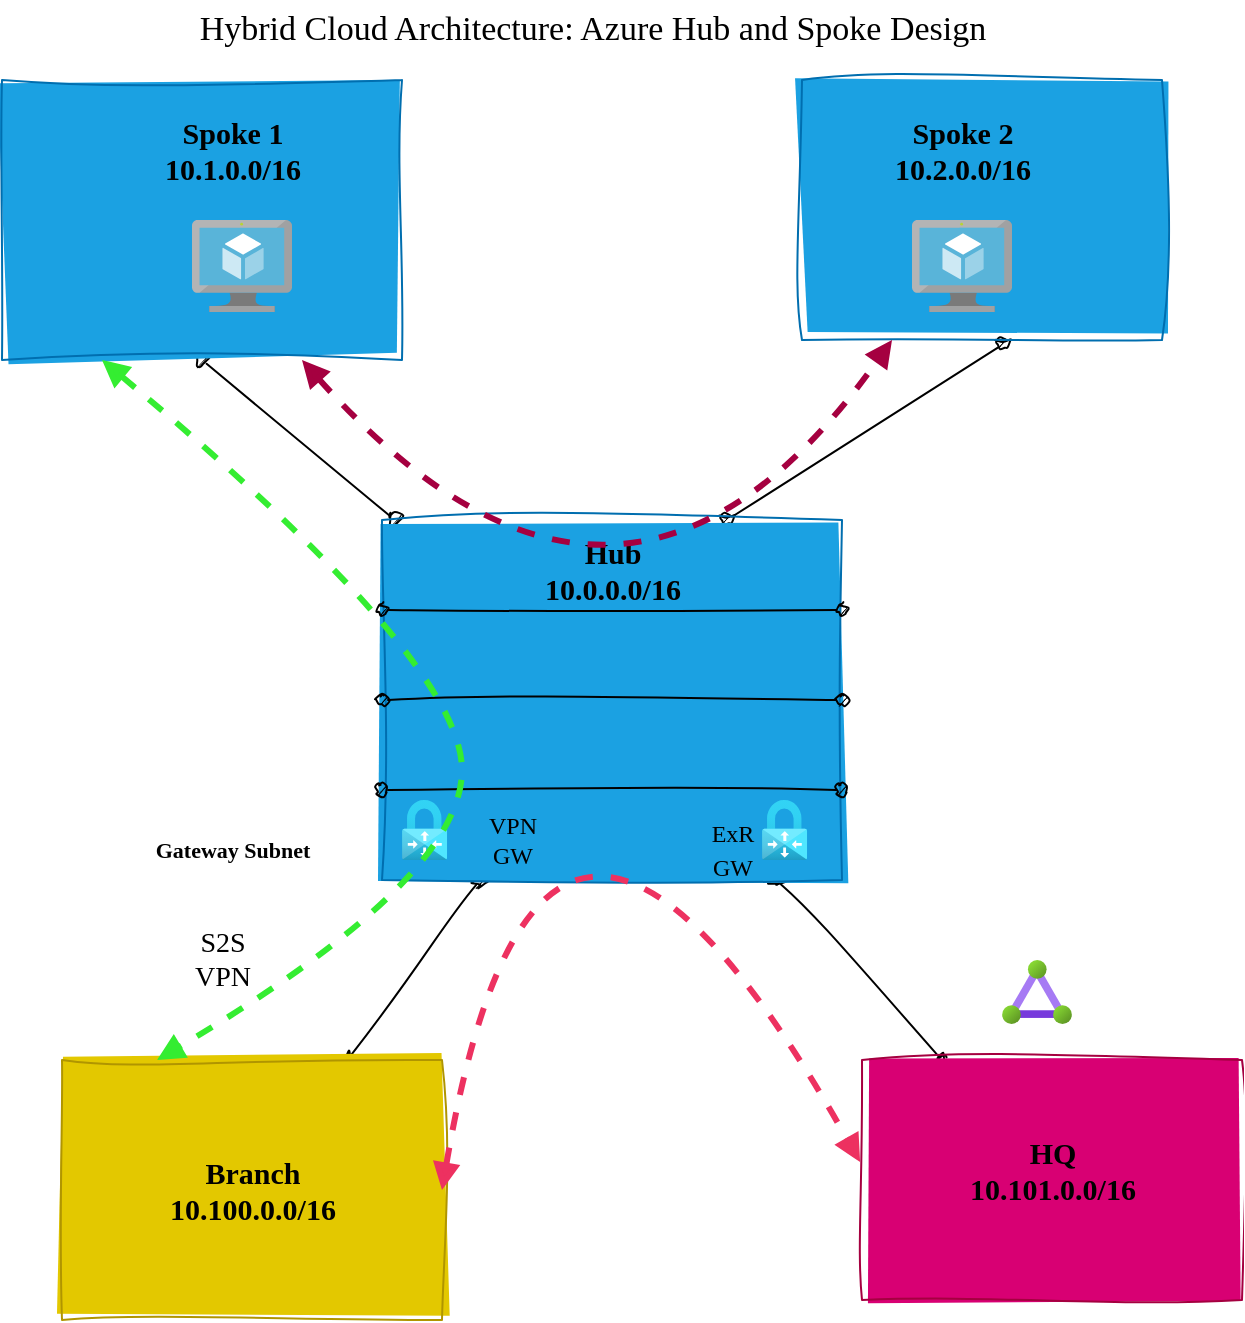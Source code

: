 <mxfile>
    <diagram id="ERRbyALEqvHstdXqxUn5" name="Single-Region">
        <mxGraphModel dx="645" dy="699" grid="1" gridSize="10" guides="1" tooltips="1" connect="1" arrows="1" fold="1" page="1" pageScale="1" pageWidth="850" pageHeight="1100" math="0" shadow="0">
            <root>
                <mxCell id="0"/>
                <mxCell id="1" parent="0"/>
                <mxCell id="40" value="&lt;font style=&quot;font-size: 17px;&quot;&gt;Hybrid Cloud Architecture: Azure Hub and Spoke Design&lt;/font&gt;" style="text;html=1;align=center;verticalAlign=middle;resizable=0;points=[];autosize=1;strokeColor=none;fillColor=none;fontSize=12;fontFamily=Comic Sans MS;" parent="1" vertex="1">
                    <mxGeometry x="180" y="30" width="470" height="30" as="geometry"/>
                </mxCell>
                <mxCell id="44" value="HQ-Branch" parent="0"/>
                <mxCell id="14" value="" style="edgeStyle=none;html=1;sketch=1;curveFitting=1;jiggle=2;disableMultiStroke=1;startArrow=oval;startFill=1;endArrow=oval;endFill=1;" parent="44" source="2" target="13" edge="1">
                    <mxGeometry relative="1" as="geometry"/>
                </mxCell>
                <mxCell id="13" value="" style="whiteSpace=wrap;html=1;rounded=0;sketch=1;curveFitting=1;jiggle=2;disableMultiStroke=1;fillColor=#d80073;fontColor=#ffffff;strokeColor=#A50040;fillStyle=solid;" parent="44" vertex="1">
                    <mxGeometry x="550" y="560" width="190" height="120" as="geometry"/>
                </mxCell>
                <mxCell id="22" value="&lt;font style=&quot;font-size: 15px;&quot; face=&quot;Comic Sans MS&quot;&gt;&lt;b&gt;HQ&lt;br&gt;10.101.0.0/16&lt;/b&gt;&lt;/font&gt;" style="text;html=1;align=center;verticalAlign=middle;resizable=0;points=[];autosize=1;strokeColor=none;fillColor=none;" parent="44" vertex="1">
                    <mxGeometry x="580" y="590" width="130" height="50" as="geometry"/>
                </mxCell>
                <mxCell id="37" value="" style="aspect=fixed;html=1;points=[];align=center;image;fontSize=12;image=img/lib/azure2/networking/ExpressRoute_Circuits.svg;fillStyle=solid;fontFamily=Comic Sans MS;" parent="44" vertex="1">
                    <mxGeometry x="620" y="510" width="35" height="32" as="geometry"/>
                </mxCell>
                <mxCell id="45" value="S2S-Branch" parent="0"/>
                <mxCell id="16" value="" style="edgeStyle=none;html=1;sketch=1;curveFitting=1;jiggle=2;disableMultiStroke=1;startArrow=oval;startFill=1;endArrow=oval;endFill=1;" parent="45" source="2" target="15" edge="1">
                    <mxGeometry relative="1" as="geometry"/>
                </mxCell>
                <mxCell id="15" value="" style="whiteSpace=wrap;html=1;rounded=0;sketch=1;curveFitting=1;jiggle=2;disableMultiStroke=1;fillStyle=solid;fillColor=#e3c800;fontColor=#000000;strokeColor=#B09500;" parent="45" vertex="1">
                    <mxGeometry x="150" y="560" width="190" height="130" as="geometry"/>
                </mxCell>
                <mxCell id="21" value="&lt;font style=&quot;font-size: 15px;&quot; face=&quot;Comic Sans MS&quot;&gt;&lt;b&gt;Branch&lt;br&gt;10.100.0.0/16&lt;/b&gt;&lt;/font&gt;" style="text;html=1;align=center;verticalAlign=middle;resizable=0;points=[];autosize=1;strokeColor=none;fillColor=none;" parent="45" vertex="1">
                    <mxGeometry x="180" y="600" width="130" height="50" as="geometry"/>
                </mxCell>
                <mxCell id="36" value="S2S&lt;br&gt;VPN" style="text;html=1;align=center;verticalAlign=middle;resizable=0;points=[];autosize=1;strokeColor=none;fillColor=none;fontSize=14;fontFamily=Comic Sans MS;" parent="45" vertex="1">
                    <mxGeometry x="205" y="485" width="50" height="50" as="geometry"/>
                </mxCell>
                <mxCell id="46" value="Hub-Spoke" parent="0"/>
                <mxCell id="5" style="edgeStyle=none;html=1;entryX=0.5;entryY=1;entryDx=0;entryDy=0;sketch=1;curveFitting=1;jiggle=2;disableMultiStroke=1;startArrow=oval;startFill=1;endArrow=oval;endFill=1;" parent="46" source="2" target="3" edge="1">
                    <mxGeometry relative="1" as="geometry"/>
                </mxCell>
                <mxCell id="10" style="edgeStyle=none;html=1;entryX=0.558;entryY=1.017;entryDx=0;entryDy=0;entryPerimeter=0;sketch=1;curveFitting=1;jiggle=2;disableMultiStroke=1;startArrow=oval;startFill=1;endArrow=oval;endFill=1;exitX=0.75;exitY=0;exitDx=0;exitDy=0;" parent="46" source="2" target="9" edge="1">
                    <mxGeometry relative="1" as="geometry"/>
                </mxCell>
                <mxCell id="2" value="" style="rounded=0;whiteSpace=wrap;html=1;sketch=1;curveFitting=1;jiggle=2;disableMultiStroke=1;fillStyle=solid;fillColor=#1ba1e2;fontColor=#ffffff;strokeColor=#006EAF;" parent="46" vertex="1">
                    <mxGeometry x="310" y="290" width="230" height="180" as="geometry"/>
                </mxCell>
                <mxCell id="20" value="&lt;font face=&quot;Comic Sans MS&quot; style=&quot;font-size: 11px;&quot;&gt;&lt;b style=&quot;font-size: 11px;&quot;&gt;Gateway Subnet&lt;/b&gt;&lt;/font&gt;" style="text;html=1;align=center;verticalAlign=middle;resizable=0;points=[];autosize=1;strokeColor=none;fillColor=none;fontSize=11;" parent="46" vertex="1">
                    <mxGeometry x="180" y="440" width="110" height="30" as="geometry"/>
                </mxCell>
                <mxCell id="27" value="" style="aspect=fixed;html=1;points=[];align=center;image;fontSize=12;image=img/lib/azure2/networking/Virtual_Network_Gateways.svg;fillStyle=solid;fontFamily=Comic Sans MS;" parent="46" vertex="1">
                    <mxGeometry x="320" y="430" width="22.61" height="30" as="geometry"/>
                </mxCell>
                <mxCell id="30" style="edgeStyle=none;sketch=1;disableMultiStroke=1;html=1;exitX=1;exitY=0.75;exitDx=0;exitDy=0;entryX=0;entryY=0.75;entryDx=0;entryDy=0;fontFamily=Comic Sans MS;fontSize=15;startArrow=oval;startFill=1;endArrow=oval;endFill=1;" parent="46" source="2" target="2" edge="1">
                    <mxGeometry relative="1" as="geometry"/>
                </mxCell>
                <mxCell id="32" value="&lt;font style=&quot;font-size: 15px;&quot; face=&quot;Comic Sans MS&quot;&gt;&lt;b&gt;Hub&lt;br&gt;10.0.0.0/16&lt;/b&gt;&lt;/font&gt;" style="text;html=1;align=center;verticalAlign=middle;resizable=0;points=[];autosize=1;strokeColor=none;fillColor=none;" parent="46" vertex="1">
                    <mxGeometry x="370" y="290" width="110" height="50" as="geometry"/>
                </mxCell>
                <mxCell id="33" style="edgeStyle=none;sketch=1;disableMultiStroke=1;html=1;exitX=0;exitY=0.25;exitDx=0;exitDy=0;entryX=1;entryY=0.25;entryDx=0;entryDy=0;fontFamily=Comic Sans MS;fontSize=15;startArrow=oval;startFill=1;endArrow=oval;endFill=1;" parent="46" source="2" target="2" edge="1">
                    <mxGeometry relative="1" as="geometry"/>
                </mxCell>
                <mxCell id="34" style="edgeStyle=none;sketch=1;disableMultiStroke=1;html=1;exitX=0;exitY=0.5;exitDx=0;exitDy=0;entryX=1;entryY=0.5;entryDx=0;entryDy=0;fontFamily=Comic Sans MS;fontSize=15;startArrow=oval;startFill=1;endArrow=oval;endFill=1;" parent="46" source="2" target="2" edge="1">
                    <mxGeometry relative="1" as="geometry"/>
                </mxCell>
                <mxCell id="35" value="" style="aspect=fixed;html=1;points=[];align=center;image;fontSize=12;image=img/lib/azure2/networking/Virtual_Network_Gateways.svg;fillStyle=solid;fontFamily=Comic Sans MS;" parent="46" vertex="1">
                    <mxGeometry x="500" y="430" width="22.61" height="30" as="geometry"/>
                </mxCell>
                <mxCell id="38" value="&lt;font style=&quot;font-size: 12px;&quot;&gt;ExR&lt;br&gt;GW&lt;/font&gt;" style="text;html=1;align=center;verticalAlign=middle;resizable=0;points=[];autosize=1;strokeColor=none;fillColor=none;fontSize=14;fontFamily=Comic Sans MS;" parent="46" vertex="1">
                    <mxGeometry x="460" y="430" width="50" height="50" as="geometry"/>
                </mxCell>
                <mxCell id="39" value="VPN&lt;br&gt;GW" style="text;html=1;align=center;verticalAlign=middle;resizable=0;points=[];autosize=1;strokeColor=none;fillColor=none;fontSize=12;fontFamily=Comic Sans MS;" parent="46" vertex="1">
                    <mxGeometry x="350" y="430" width="50" height="40" as="geometry"/>
                </mxCell>
                <mxCell id="9" value="" style="rounded=0;whiteSpace=wrap;html=1;sketch=1;curveFitting=1;jiggle=2;disableMultiStroke=1;fillStyle=solid;fillColor=#1ba1e2;fontColor=#ffffff;strokeColor=#006EAF;" parent="46" vertex="1">
                    <mxGeometry x="520" y="70" width="180" height="130" as="geometry"/>
                </mxCell>
                <mxCell id="19" value="&lt;font style=&quot;font-size: 15px;&quot; face=&quot;Comic Sans MS&quot;&gt;&lt;b&gt;Spoke 2&lt;br&gt;10.2.0.0/16&lt;/b&gt;&lt;/font&gt;" style="text;html=1;align=center;verticalAlign=middle;resizable=0;points=[];autosize=1;strokeColor=none;fillColor=none;" parent="46" vertex="1">
                    <mxGeometry x="545" y="80" width="110" height="50" as="geometry"/>
                </mxCell>
                <mxCell id="3" value="" style="rounded=0;whiteSpace=wrap;html=1;sketch=1;curveFitting=1;jiggle=2;disableMultiStroke=1;fillStyle=solid;fillColor=#1ba1e2;fontColor=#ffffff;strokeColor=#006EAF;" parent="46" vertex="1">
                    <mxGeometry x="120" y="70" width="200" height="140" as="geometry"/>
                </mxCell>
                <mxCell id="53" value="" style="sketch=0;aspect=fixed;html=1;points=[];align=center;image;fontSize=12;image=img/lib/mscae/Virtual_Machine.svg;fillStyle=solid;fontFamily=Comic Sans MS;fillColor=default;" parent="46" vertex="1">
                    <mxGeometry x="215" y="140" width="50" height="46" as="geometry"/>
                </mxCell>
                <mxCell id="54" value="" style="sketch=0;aspect=fixed;html=1;points=[];align=center;image;fontSize=12;image=img/lib/mscae/Virtual_Machine.svg;fillStyle=solid;fontFamily=Comic Sans MS;fillColor=default;" parent="46" vertex="1">
                    <mxGeometry x="575" y="140" width="50" height="46" as="geometry"/>
                </mxCell>
                <mxCell id="17" value="&lt;font style=&quot;font-size: 15px;&quot; face=&quot;Comic Sans MS&quot;&gt;&lt;b&gt;Spoke 1&lt;br&gt;10.1.0.0/16&lt;/b&gt;&lt;/font&gt;" style="text;html=1;align=center;verticalAlign=middle;resizable=0;points=[];autosize=1;strokeColor=none;fillColor=none;" parent="46" vertex="1">
                    <mxGeometry x="180" y="80" width="110" height="50" as="geometry"/>
                </mxCell>
                <mxCell id="47" value="Flows" parent="0"/>
                <mxCell id="41" style="edgeStyle=none;disableMultiStroke=1;html=1;exitX=0.25;exitY=1;exitDx=0;exitDy=0;entryX=0.25;entryY=0;entryDx=0;entryDy=0;fontFamily=Comic Sans MS;fontSize=17;startArrow=block;startFill=1;endArrow=block;endFill=1;strokeWidth=3;strokeColor=#34ed31;curved=1;dashed=1;" parent="47" source="3" target="15" edge="1">
                    <mxGeometry relative="1" as="geometry">
                        <Array as="points">
                            <mxPoint x="350" y="360"/>
                            <mxPoint x="350" y="470"/>
                        </Array>
                    </mxGeometry>
                </mxCell>
                <mxCell id="42" style="edgeStyle=none;curved=1;sketch=0;disableMultiStroke=1;html=1;exitX=0.75;exitY=1;exitDx=0;exitDy=0;entryX=0.25;entryY=1;entryDx=0;entryDy=0;dashed=1;strokeColor=#A50040;strokeWidth=3;fontFamily=Comic Sans MS;fontSize=17;startArrow=block;startFill=1;endArrow=block;endFill=1;fillColor=#d80073;flowAnimation=0;" parent="47" source="3" target="9" edge="1">
                    <mxGeometry relative="1" as="geometry">
                        <Array as="points">
                            <mxPoint x="430" y="390"/>
                        </Array>
                    </mxGeometry>
                </mxCell>
                <mxCell id="43" style="edgeStyle=none;curved=1;sketch=0;disableMultiStroke=1;html=1;exitX=1;exitY=0.5;exitDx=0;exitDy=0;dashed=1;strokeColor=#ed3160;strokeWidth=3;fontFamily=Comic Sans MS;fontSize=17;startArrow=block;startFill=1;endArrow=block;endFill=1;entryX=-0.005;entryY=0.425;entryDx=0;entryDy=0;entryPerimeter=0;flowAnimation=0;" parent="47" source="15" target="13" edge="1">
                    <mxGeometry relative="1" as="geometry">
                        <Array as="points">
                            <mxPoint x="390" y="330"/>
                        </Array>
                    </mxGeometry>
                </mxCell>
            </root>
        </mxGraphModel>
    </diagram>
    <diagram id="hmn9se7fwfvmnrOLIbYU" name="Hub Spoke with AzFW">
        <mxGraphModel dx="1816" dy="699" grid="1" gridSize="10" guides="1" tooltips="1" connect="1" arrows="1" fold="1" page="1" pageScale="1" pageWidth="850" pageHeight="1100" math="0" shadow="0">
            <root>
                <mxCell id="0"/>
                <mxCell id="1" parent="0"/>
                <mxCell id="PLuyqrH_GdbPPcDwEUlN-1" value="&lt;font style=&quot;font-size: 17px;&quot;&gt;Hybrid Cloud Architecture: Azure Hub and Spoke Design&lt;/font&gt;" style="text;html=1;align=center;verticalAlign=middle;resizable=0;points=[];autosize=1;strokeColor=none;fillColor=none;fontSize=12;fontFamily=Comic Sans MS;" parent="1" vertex="1">
                    <mxGeometry x="180" y="30" width="470" height="30" as="geometry"/>
                </mxCell>
                <mxCell id="PLuyqrH_GdbPPcDwEUlN-31" value="Hub-Spoke" parent="0"/>
                <mxCell id="PLuyqrH_GdbPPcDwEUlN-10" style="edgeStyle=none;html=1;entryX=0.5;entryY=1;entryDx=0;entryDy=0;sketch=1;curveFitting=1;jiggle=2;disableMultiStroke=1;startArrow=oval;startFill=1;endArrow=oval;endFill=1;exitX=0.25;exitY=0;exitDx=0;exitDy=0;" parent="PLuyqrH_GdbPPcDwEUlN-31" source="PLuyqrH_GdbPPcDwEUlN-12" target="PLuyqrH_GdbPPcDwEUlN-24" edge="1">
                    <mxGeometry relative="1" as="geometry"/>
                </mxCell>
                <mxCell id="PLuyqrH_GdbPPcDwEUlN-11" style="edgeStyle=none;html=1;entryX=0.558;entryY=1.017;entryDx=0;entryDy=0;entryPerimeter=0;sketch=1;curveFitting=1;jiggle=2;disableMultiStroke=1;startArrow=oval;startFill=1;endArrow=oval;endFill=1;exitX=0.75;exitY=0;exitDx=0;exitDy=0;" parent="PLuyqrH_GdbPPcDwEUlN-31" source="PLuyqrH_GdbPPcDwEUlN-12" target="PLuyqrH_GdbPPcDwEUlN-22" edge="1">
                    <mxGeometry relative="1" as="geometry"/>
                </mxCell>
                <mxCell id="PLuyqrH_GdbPPcDwEUlN-12" value="" style="rounded=0;whiteSpace=wrap;html=1;sketch=1;curveFitting=1;jiggle=2;disableMultiStroke=1;fillStyle=auto;fillColor=default;fontColor=#ffffff;strokeColor=#006EAF;gradientColor=none;" parent="PLuyqrH_GdbPPcDwEUlN-31" vertex="1">
                    <mxGeometry x="310" y="290" width="230" height="180" as="geometry"/>
                </mxCell>
                <mxCell id="PLuyqrH_GdbPPcDwEUlN-13" value="&lt;font face=&quot;Comic Sans MS&quot; style=&quot;font-size: 11px;&quot;&gt;&lt;b style=&quot;font-size: 11px;&quot;&gt;Gateway Subnet&lt;/b&gt;&lt;/font&gt;" style="text;html=1;align=center;verticalAlign=middle;resizable=0;points=[];autosize=1;strokeColor=none;fillColor=none;fontSize=11;" parent="PLuyqrH_GdbPPcDwEUlN-31" vertex="1">
                    <mxGeometry x="200" y="430" width="110" height="30" as="geometry"/>
                </mxCell>
                <mxCell id="PLuyqrH_GdbPPcDwEUlN-14" value="" style="aspect=fixed;html=1;points=[];align=center;image;fontSize=12;image=img/lib/azure2/networking/Virtual_Network_Gateways.svg;fillStyle=solid;fontFamily=Comic Sans MS;" parent="PLuyqrH_GdbPPcDwEUlN-31" vertex="1">
                    <mxGeometry x="320" y="430" width="22.61" height="30" as="geometry"/>
                </mxCell>
                <mxCell id="PLuyqrH_GdbPPcDwEUlN-15" style="edgeStyle=none;sketch=1;disableMultiStroke=1;html=1;exitX=1;exitY=0.75;exitDx=0;exitDy=0;entryX=0;entryY=0.75;entryDx=0;entryDy=0;fontFamily=Comic Sans MS;fontSize=15;startArrow=oval;startFill=1;endArrow=oval;endFill=1;rounded=0;fillColor=#d80073;strokeColor=#A50040;strokeWidth=2;" parent="PLuyqrH_GdbPPcDwEUlN-31" source="PLuyqrH_GdbPPcDwEUlN-12" target="PLuyqrH_GdbPPcDwEUlN-12" edge="1">
                    <mxGeometry relative="1" as="geometry"/>
                </mxCell>
                <mxCell id="PLuyqrH_GdbPPcDwEUlN-16" value="&lt;font style=&quot;font-size: 15px;&quot; face=&quot;Comic Sans MS&quot;&gt;&lt;b&gt;Hub&lt;br&gt;172.16.0.0/16&lt;/b&gt;&lt;/font&gt;" style="text;html=1;align=center;verticalAlign=middle;resizable=0;points=[];autosize=1;strokeColor=none;fillColor=none;" parent="PLuyqrH_GdbPPcDwEUlN-31" vertex="1">
                    <mxGeometry x="360" y="290" width="130" height="50" as="geometry"/>
                </mxCell>
                <mxCell id="PLuyqrH_GdbPPcDwEUlN-17" style="edgeStyle=none;sketch=1;disableMultiStroke=1;html=1;exitX=0;exitY=0.25;exitDx=0;exitDy=0;entryX=1;entryY=0.25;entryDx=0;entryDy=0;fontFamily=Comic Sans MS;fontSize=15;startArrow=oval;startFill=1;endArrow=oval;endFill=1;fillColor=#d80073;strokeColor=#A50040;strokeWidth=2;" parent="PLuyqrH_GdbPPcDwEUlN-31" source="PLuyqrH_GdbPPcDwEUlN-12" target="PLuyqrH_GdbPPcDwEUlN-12" edge="1">
                    <mxGeometry relative="1" as="geometry"/>
                </mxCell>
                <mxCell id="PLuyqrH_GdbPPcDwEUlN-18" style="edgeStyle=none;sketch=1;disableMultiStroke=1;html=1;exitX=0;exitY=0.5;exitDx=0;exitDy=0;entryX=1;entryY=0.5;entryDx=0;entryDy=0;fontFamily=Comic Sans MS;fontSize=15;startArrow=oval;startFill=1;endArrow=oval;endFill=1;rounded=0;fillColor=#d80073;strokeColor=#A50040;strokeWidth=2;" parent="PLuyqrH_GdbPPcDwEUlN-31" source="PLuyqrH_GdbPPcDwEUlN-12" target="PLuyqrH_GdbPPcDwEUlN-12" edge="1">
                    <mxGeometry relative="1" as="geometry"/>
                </mxCell>
                <mxCell id="PLuyqrH_GdbPPcDwEUlN-19" value="" style="aspect=fixed;html=1;points=[];align=center;image;fontSize=12;image=img/lib/azure2/networking/Virtual_Network_Gateways.svg;fillStyle=solid;fontFamily=Comic Sans MS;" parent="PLuyqrH_GdbPPcDwEUlN-31" vertex="1">
                    <mxGeometry x="500" y="430" width="22.61" height="30" as="geometry"/>
                </mxCell>
                <mxCell id="PLuyqrH_GdbPPcDwEUlN-20" value="&lt;font style=&quot;font-size: 12px;&quot;&gt;ExR&lt;br&gt;GW&lt;/font&gt;" style="text;html=1;align=center;verticalAlign=middle;resizable=0;points=[];autosize=1;strokeColor=none;fillColor=none;fontSize=14;fontFamily=Comic Sans MS;" parent="PLuyqrH_GdbPPcDwEUlN-31" vertex="1">
                    <mxGeometry x="460" y="430" width="50" height="50" as="geometry"/>
                </mxCell>
                <mxCell id="PLuyqrH_GdbPPcDwEUlN-21" value="VPN&lt;br&gt;GW" style="text;html=1;align=center;verticalAlign=middle;resizable=0;points=[];autosize=1;strokeColor=none;fillColor=none;fontSize=12;fontFamily=Comic Sans MS;" parent="PLuyqrH_GdbPPcDwEUlN-31" vertex="1">
                    <mxGeometry x="350" y="430" width="50" height="40" as="geometry"/>
                </mxCell>
                <mxCell id="PLuyqrH_GdbPPcDwEUlN-22" value="" style="rounded=0;whiteSpace=wrap;html=1;sketch=1;curveFitting=1;jiggle=2;disableMultiStroke=1;fillStyle=hachure;fillColor=#1ba1e2;fontColor=#ffffff;strokeColor=#006EAF;" parent="PLuyqrH_GdbPPcDwEUlN-31" vertex="1">
                    <mxGeometry x="460" y="70" width="180" height="130" as="geometry"/>
                </mxCell>
                <mxCell id="PLuyqrH_GdbPPcDwEUlN-23" value="&lt;font style=&quot;font-size: 15px;&quot; face=&quot;Comic Sans MS&quot;&gt;&lt;b&gt;Spoke 2&lt;br&gt;10.2.0.0/16&lt;/b&gt;&lt;/font&gt;" style="text;html=1;align=center;verticalAlign=middle;resizable=0;points=[];autosize=1;strokeColor=none;fillColor=none;" parent="PLuyqrH_GdbPPcDwEUlN-31" vertex="1">
                    <mxGeometry x="485" y="80" width="110" height="50" as="geometry"/>
                </mxCell>
                <mxCell id="PLuyqrH_GdbPPcDwEUlN-24" value="" style="rounded=0;whiteSpace=wrap;html=1;sketch=1;curveFitting=1;jiggle=2;disableMultiStroke=1;fillStyle=hachure;fillColor=#1ba1e2;fontColor=#ffffff;strokeColor=#006EAF;" parent="PLuyqrH_GdbPPcDwEUlN-31" vertex="1">
                    <mxGeometry x="190" y="70" width="200" height="140" as="geometry"/>
                </mxCell>
                <mxCell id="PLuyqrH_GdbPPcDwEUlN-25" value="" style="sketch=0;aspect=fixed;html=1;points=[];align=center;image;fontSize=12;image=img/lib/mscae/Virtual_Machine.svg;fillStyle=solid;fontFamily=Comic Sans MS;fillColor=default;" parent="PLuyqrH_GdbPPcDwEUlN-31" vertex="1">
                    <mxGeometry x="285" y="140" width="50" height="46" as="geometry"/>
                </mxCell>
                <mxCell id="PLuyqrH_GdbPPcDwEUlN-26" value="" style="sketch=0;aspect=fixed;html=1;points=[];align=center;image;fontSize=12;image=img/lib/mscae/Virtual_Machine.svg;fillStyle=solid;fontFamily=Comic Sans MS;fillColor=default;" parent="PLuyqrH_GdbPPcDwEUlN-31" vertex="1">
                    <mxGeometry x="515" y="140" width="50" height="46" as="geometry"/>
                </mxCell>
                <mxCell id="PLuyqrH_GdbPPcDwEUlN-27" value="&lt;font style=&quot;font-size: 15px;&quot; face=&quot;Comic Sans MS&quot;&gt;&lt;b&gt;Spoke 1&lt;br&gt;10.1.0.0/16&lt;/b&gt;&lt;/font&gt;" style="text;html=1;align=center;verticalAlign=middle;resizable=0;points=[];autosize=1;strokeColor=none;fillColor=none;" parent="PLuyqrH_GdbPPcDwEUlN-31" vertex="1">
                    <mxGeometry x="250" y="80" width="110" height="50" as="geometry"/>
                </mxCell>
                <mxCell id="PLuyqrH_GdbPPcDwEUlN-80" value="" style="aspect=fixed;html=1;points=[];align=center;image;fontSize=12;image=img/lib/azure2/networking/Virtual_Networks.svg;fillStyle=auto;fontFamily=Comic Sans MS;fillColor=default;gradientColor=none;" parent="PLuyqrH_GdbPPcDwEUlN-31" vertex="1">
                    <mxGeometry x="500" y="290" width="33.5" height="20" as="geometry"/>
                </mxCell>
                <mxCell id="PLuyqrH_GdbPPcDwEUlN-87" value="Internet" style="ellipse;shape=cloud;whiteSpace=wrap;html=1;fillStyle=auto;fontFamily=Comic Sans MS;fontSize=12;fillColor=default;gradientColor=none;" parent="PLuyqrH_GdbPPcDwEUlN-31" vertex="1">
                    <mxGeometry x="640" y="210" width="430" height="50" as="geometry"/>
                </mxCell>
                <mxCell id="PLuyqrH_GdbPPcDwEUlN-89" value="VNET &lt;br&gt;Peering" style="text;html=1;align=center;verticalAlign=middle;resizable=0;points=[];autosize=1;strokeColor=none;fillColor=none;fontSize=12;fontFamily=Comic Sans MS;" parent="PLuyqrH_GdbPPcDwEUlN-31" vertex="1">
                    <mxGeometry x="395" y="220" width="60" height="40" as="geometry"/>
                </mxCell>
                <mxCell id="PLuyqrH_GdbPPcDwEUlN-32" value="S2S Branch" parent="0"/>
                <mxCell id="PLuyqrH_GdbPPcDwEUlN-7" value="" style="whiteSpace=wrap;html=1;rounded=0;sketch=1;curveFitting=1;jiggle=2;disableMultiStroke=1;fillStyle=hachure;fillColor=#e3c800;fontColor=#000000;strokeColor=#B09500;" parent="PLuyqrH_GdbPPcDwEUlN-32" vertex="1">
                    <mxGeometry x="-140" y="550" width="190" height="160" as="geometry"/>
                </mxCell>
                <mxCell id="PLuyqrH_GdbPPcDwEUlN-8" value="&lt;font style=&quot;font-size: 15px;&quot; face=&quot;Comic Sans MS&quot;&gt;&lt;b&gt;&lt;br&gt;10.8.0.0/16&lt;/b&gt;&lt;/font&gt;" style="text;html=1;align=center;verticalAlign=middle;resizable=0;points=[];autosize=1;strokeColor=none;fillColor=none;" parent="PLuyqrH_GdbPPcDwEUlN-32" vertex="1">
                    <mxGeometry x="-100" y="560" width="110" height="50" as="geometry"/>
                </mxCell>
                <mxCell id="PLuyqrH_GdbPPcDwEUlN-9" value="S2S" style="text;html=1;align=center;verticalAlign=middle;resizable=0;points=[];autosize=1;strokeColor=none;fillColor=none;fontSize=14;fontFamily=Comic Sans MS;" parent="PLuyqrH_GdbPPcDwEUlN-32" vertex="1">
                    <mxGeometry y="480" width="50" height="30" as="geometry"/>
                </mxCell>
                <mxCell id="PLuyqrH_GdbPPcDwEUlN-6" value="" style="edgeStyle=none;html=1;sketch=1;curveFitting=1;jiggle=2;disableMultiStroke=1;startArrow=block;startFill=1;endArrow=blockThin;endFill=1;entryX=0.5;entryY=0;entryDx=0;entryDy=0;exitX=0.442;exitY=0.833;exitDx=0;exitDy=0;exitPerimeter=0;" parent="PLuyqrH_GdbPPcDwEUlN-32" source="PLuyqrH_GdbPPcDwEUlN-14" target="PLuyqrH_GdbPPcDwEUlN-7" edge="1">
                    <mxGeometry relative="1" as="geometry"/>
                </mxCell>
                <mxCell id="PLuyqrH_GdbPPcDwEUlN-35" value="" style="whiteSpace=wrap;html=1;rounded=0;sketch=1;curveFitting=1;jiggle=2;disableMultiStroke=1;fillStyle=hachure;fillColor=#e3c800;fontColor=#000000;strokeColor=#B09500;" parent="PLuyqrH_GdbPPcDwEUlN-32" vertex="1">
                    <mxGeometry x="110" y="550" width="190" height="160" as="geometry"/>
                </mxCell>
                <mxCell id="PLuyqrH_GdbPPcDwEUlN-36" value="&lt;font style=&quot;font-size: 15px;&quot; face=&quot;Comic Sans MS&quot;&gt;&lt;b&gt;10.10.0.0/16&lt;/b&gt;&lt;/font&gt;" style="text;html=1;align=center;verticalAlign=middle;resizable=0;points=[];autosize=1;strokeColor=none;fillColor=none;" parent="PLuyqrH_GdbPPcDwEUlN-32" vertex="1">
                    <mxGeometry x="145" y="600" width="120" height="30" as="geometry"/>
                </mxCell>
                <mxCell id="PLuyqrH_GdbPPcDwEUlN-51" value="Branch2&lt;span style=&quot;color: rgba(0, 0, 0, 0); font-family: monospace; font-size: 0px; font-weight: 400; text-align: start;&quot;&gt;%3CmxGraphModel%3E%3Croot%3E%3CmxCell%20id%3D%220%22%2F%3E%3CmxCell%20id%3D%221%22%20parent%3D%220%22%2F%3E%3CmxCell%20id%3D%222%22%20value%3D%22Branch1%22%20style%3D%22text%3Bhtml%3D1%3Balign%3Dcenter%3BverticalAlign%3Dmiddle%3Bresizable%3D0%3Bpoints%3D%5B%5D%3Bautosize%3D1%3BstrokeColor%3Dnone%3BfillColor%3Dnone%3BfontSize%3D13%3BfontFamily%3DComic%20Sans%20MS%3BfontStyle%3D1%22%20vertex%3D%221%22%20parent%3D%221%22%3E%3CmxGeometry%20x%3D%22-100%22%20y%3D%22640%22%20width%3D%2270%22%20height%3D%2230%22%20as%3D%22geometry%22%2F%3E%3C%2FmxCell%3E%3C%2Froot%3E%3C%2FmxGraphModel%3E&lt;/span&gt;" style="text;html=1;align=center;verticalAlign=middle;resizable=0;points=[];autosize=1;strokeColor=none;fillColor=none;fontSize=13;fontFamily=Comic Sans MS;fontStyle=1" parent="PLuyqrH_GdbPPcDwEUlN-32" vertex="1">
                    <mxGeometry x="120" y="670" width="70" height="30" as="geometry"/>
                </mxCell>
                <mxCell id="PLuyqrH_GdbPPcDwEUlN-67" value="S2S" style="text;html=1;align=center;verticalAlign=middle;resizable=0;points=[];autosize=1;strokeColor=none;fillColor=none;fontSize=14;fontFamily=Comic Sans MS;" parent="PLuyqrH_GdbPPcDwEUlN-32" vertex="1">
                    <mxGeometry x="170" y="520" width="50" height="30" as="geometry"/>
                </mxCell>
                <mxCell id="PLuyqrH_GdbPPcDwEUlN-45" style="edgeStyle=none;html=1;exitX=0.5;exitY=0;exitDx=0;exitDy=0;fontSize=11;startArrow=block;startFill=1;" parent="PLuyqrH_GdbPPcDwEUlN-32" source="PLuyqrH_GdbPPcDwEUlN-35" edge="1">
                    <mxGeometry relative="1" as="geometry">
                        <mxPoint x="320" y="460" as="targetPoint"/>
                    </mxGeometry>
                </mxCell>
                <mxCell id="PLuyqrH_GdbPPcDwEUlN-50" value="Branch1" style="text;html=1;align=center;verticalAlign=middle;resizable=0;points=[];autosize=1;strokeColor=none;fillColor=none;fontSize=13;fontFamily=Comic Sans MS;fontStyle=1" parent="PLuyqrH_GdbPPcDwEUlN-32" vertex="1">
                    <mxGeometry x="-130" y="670" width="70" height="30" as="geometry"/>
                </mxCell>
                <mxCell id="PLuyqrH_GdbPPcDwEUlN-33" value="ExR-HQ" parent="0"/>
                <mxCell id="PLuyqrH_GdbPPcDwEUlN-3" value="" style="whiteSpace=wrap;html=1;rounded=0;sketch=1;curveFitting=1;jiggle=2;disableMultiStroke=1;fillColor=#76608a;fontColor=#ffffff;strokeColor=#432D57;fillStyle=hachure;" parent="PLuyqrH_GdbPPcDwEUlN-33" vertex="1">
                    <mxGeometry x="550" y="560" width="190" height="150" as="geometry"/>
                </mxCell>
                <mxCell id="PLuyqrH_GdbPPcDwEUlN-4" value="&lt;font style=&quot;font-size: 15px;&quot; face=&quot;Comic Sans MS&quot;&gt;&lt;b&gt;10.99.0.0/16&lt;/b&gt;&lt;/font&gt;" style="text;html=1;align=center;verticalAlign=middle;resizable=0;points=[];autosize=1;strokeColor=none;fillColor=none;" parent="PLuyqrH_GdbPPcDwEUlN-33" vertex="1">
                    <mxGeometry x="585" y="600" width="120" height="30" as="geometry"/>
                </mxCell>
                <mxCell id="PLuyqrH_GdbPPcDwEUlN-5" value="" style="aspect=fixed;html=1;points=[];align=center;image;fontSize=12;image=img/lib/azure2/networking/ExpressRoute_Circuits.svg;fillStyle=solid;fontFamily=Comic Sans MS;" parent="PLuyqrH_GdbPPcDwEUlN-33" vertex="1">
                    <mxGeometry x="550" y="518" width="35" height="32" as="geometry"/>
                </mxCell>
                <mxCell id="PLuyqrH_GdbPPcDwEUlN-2" value="" style="edgeStyle=none;html=1;sketch=1;curveFitting=1;jiggle=2;disableMultiStroke=1;startArrow=oval;startFill=1;endArrow=oval;endFill=1;entryX=0.5;entryY=0;entryDx=0;entryDy=0;" parent="PLuyqrH_GdbPPcDwEUlN-33" source="PLuyqrH_GdbPPcDwEUlN-20" target="PLuyqrH_GdbPPcDwEUlN-3" edge="1">
                    <mxGeometry relative="1" as="geometry"/>
                </mxCell>
                <mxCell id="PLuyqrH_GdbPPcDwEUlN-53" value="HQ Branch" style="text;html=1;align=center;verticalAlign=middle;resizable=0;points=[];autosize=1;strokeColor=none;fillColor=none;fontSize=13;fontFamily=Comic Sans MS;fontStyle=1" parent="PLuyqrH_GdbPPcDwEUlN-33" vertex="1">
                    <mxGeometry x="550" y="670" width="90" height="30" as="geometry"/>
                </mxCell>
                <mxCell id="PLuyqrH_GdbPPcDwEUlN-40" value="" style="whiteSpace=wrap;html=1;rounded=0;sketch=1;curveFitting=1;jiggle=2;disableMultiStroke=1;fillColor=#76608a;fontColor=#ffffff;strokeColor=#432D57;fillStyle=hachure;" parent="PLuyqrH_GdbPPcDwEUlN-33" vertex="1">
                    <mxGeometry x="790" y="560" width="190" height="150" as="geometry"/>
                </mxCell>
                <mxCell id="PLuyqrH_GdbPPcDwEUlN-41" value="&lt;font style=&quot;font-size: 15px;&quot; face=&quot;Comic Sans MS&quot;&gt;&lt;b&gt;10.100.0.0/16&lt;/b&gt;&lt;/font&gt;" style="text;html=1;align=center;verticalAlign=middle;resizable=0;points=[];autosize=1;strokeColor=none;fillColor=none;" parent="PLuyqrH_GdbPPcDwEUlN-33" vertex="1">
                    <mxGeometry x="820" y="600" width="130" height="30" as="geometry"/>
                </mxCell>
                <mxCell id="PLuyqrH_GdbPPcDwEUlN-54" value="AVS" style="text;html=1;align=center;verticalAlign=middle;resizable=0;points=[];autosize=1;strokeColor=none;fillColor=none;fontSize=13;fontFamily=Comic Sans MS;fontStyle=1" parent="PLuyqrH_GdbPPcDwEUlN-33" vertex="1">
                    <mxGeometry x="800" y="670" width="50" height="30" as="geometry"/>
                </mxCell>
                <mxCell id="PLuyqrH_GdbPPcDwEUlN-43" style="edgeStyle=none;html=1;exitX=0.5;exitY=0;exitDx=0;exitDy=0;fontSize=11;entryX=1.14;entryY=0.46;entryDx=0;entryDy=0;entryPerimeter=0;" parent="PLuyqrH_GdbPPcDwEUlN-33" source="PLuyqrH_GdbPPcDwEUlN-40" target="PLuyqrH_GdbPPcDwEUlN-20" edge="1">
                    <mxGeometry relative="1" as="geometry">
                        <mxPoint x="500" y="470" as="targetPoint"/>
                    </mxGeometry>
                </mxCell>
                <mxCell id="PLuyqrH_GdbPPcDwEUlN-42" value="" style="aspect=fixed;html=1;points=[];align=center;image;fontSize=12;image=img/lib/azure2/networking/ExpressRoute_Circuits.svg;fillStyle=solid;fontFamily=Comic Sans MS;" parent="PLuyqrH_GdbPPcDwEUlN-33" vertex="1">
                    <mxGeometry x="860" y="510" width="35" height="32" as="geometry"/>
                </mxCell>
                <mxCell id="PLuyqrH_GdbPPcDwEUlN-69" value="ExR" style="text;html=1;align=center;verticalAlign=middle;resizable=0;points=[];autosize=1;strokeColor=none;fillColor=none;fontSize=14;fontFamily=Comic Sans MS;" parent="PLuyqrH_GdbPPcDwEUlN-33" vertex="1">
                    <mxGeometry x="900" y="511" width="50" height="30" as="geometry"/>
                </mxCell>
                <mxCell id="PLuyqrH_GdbPPcDwEUlN-72" value="Global Reach" style="text;html=1;align=center;verticalAlign=middle;resizable=0;points=[];autosize=1;strokeColor=none;fillColor=none;fontSize=12;fontFamily=Comic Sans MS;" parent="PLuyqrH_GdbPPcDwEUlN-33" vertex="1">
                    <mxGeometry x="585" y="500" width="90" height="30" as="geometry"/>
                </mxCell>
                <mxCell id="PLuyqrH_GdbPPcDwEUlN-71" value="" style="endArrow=none;html=1;strokeColor=#006EAF;strokeWidth=3;fontFamily=Comic Sans MS;fontSize=13;curved=1;fillColor=#1ba1e2;" parent="PLuyqrH_GdbPPcDwEUlN-33" edge="1">
                    <mxGeometry width="50" height="50" relative="1" as="geometry">
                        <mxPoint x="600" y="530" as="sourcePoint"/>
                        <mxPoint x="760" y="530" as="targetPoint"/>
                    </mxGeometry>
                </mxCell>
                <mxCell id="PLuyqrH_GdbPPcDwEUlN-68" value="ExR" style="text;html=1;align=center;verticalAlign=middle;resizable=0;points=[];autosize=1;strokeColor=none;fillColor=none;fontSize=14;fontFamily=Comic Sans MS;" parent="PLuyqrH_GdbPPcDwEUlN-33" vertex="1">
                    <mxGeometry x="510" y="512" width="50" height="30" as="geometry"/>
                </mxCell>
                <mxCell id="PLuyqrH_GdbPPcDwEUlN-34" value="Flows" parent="0" visible="0"/>
                <mxCell id="PLuyqrH_GdbPPcDwEUlN-56" value="" style="endArrow=classic;dashed=1;html=1;dashPattern=1 3;strokeWidth=4;fontFamily=Comic Sans MS;fontSize=13;entryX=0.205;entryY=1.014;entryDx=0;entryDy=0;entryPerimeter=0;exitX=0.25;exitY=0;exitDx=0;exitDy=0;curved=1;strokeColor=#46e444;startArrow=classic;startFill=0;endFill=0;flowAnimation=1;" parent="PLuyqrH_GdbPPcDwEUlN-34" source="PLuyqrH_GdbPPcDwEUlN-7" target="PLuyqrH_GdbPPcDwEUlN-24" edge="1">
                    <mxGeometry width="50" height="50" relative="1" as="geometry">
                        <mxPoint x="140" y="310" as="sourcePoint"/>
                        <mxPoint x="190" y="260" as="targetPoint"/>
                        <Array as="points">
                            <mxPoint x="600" y="420"/>
                        </Array>
                    </mxGeometry>
                </mxCell>
                <mxCell id="PLuyqrH_GdbPPcDwEUlN-59" value="" style="endArrow=classic;dashed=1;html=1;dashPattern=1 3;strokeWidth=4;strokeColor=#46e444;fontFamily=Comic Sans MS;fontSize=13;curved=1;entryX=0.75;entryY=1;entryDx=0;entryDy=0;exitX=0.75;exitY=0;exitDx=0;exitDy=0;startArrow=classic;startFill=0;endFill=0;flowAnimation=1;" parent="PLuyqrH_GdbPPcDwEUlN-34" source="PLuyqrH_GdbPPcDwEUlN-40" target="PLuyqrH_GdbPPcDwEUlN-22" edge="1">
                    <mxGeometry width="50" height="50" relative="1" as="geometry">
                        <mxPoint x="640" y="360" as="sourcePoint"/>
                        <mxPoint x="690" y="310" as="targetPoint"/>
                        <Array as="points">
                            <mxPoint x="230" y="430"/>
                        </Array>
                    </mxGeometry>
                </mxCell>
                <mxCell id="PLuyqrH_GdbPPcDwEUlN-60" value="" style="endArrow=classic;dashed=1;html=1;dashPattern=1 3;strokeWidth=4;strokeColor=#CC6600;fontFamily=Comic Sans MS;fontSize=13;curved=1;exitX=0.75;exitY=0;exitDx=0;exitDy=0;entryX=0.105;entryY=-0.031;entryDx=0;entryDy=0;startArrow=classic;startFill=0;endFill=0;entryPerimeter=0;flowAnimation=1;" parent="PLuyqrH_GdbPPcDwEUlN-34" source="PLuyqrH_GdbPPcDwEUlN-7" target="PLuyqrH_GdbPPcDwEUlN-35" edge="1">
                    <mxGeometry width="50" height="50" relative="1" as="geometry">
                        <mxPoint x="90" y="400" as="sourcePoint"/>
                        <mxPoint x="140" y="350" as="targetPoint"/>
                        <Array as="points">
                            <mxPoint x="480" y="370"/>
                        </Array>
                    </mxGeometry>
                </mxCell>
                <mxCell id="PLuyqrH_GdbPPcDwEUlN-61" value="" style="endArrow=classic;dashed=1;html=1;dashPattern=1 3;strokeWidth=4;strokeColor=#CC6600;fontFamily=Comic Sans MS;fontSize=13;curved=1;exitX=0.75;exitY=0;exitDx=0;exitDy=0;entryX=0.342;entryY=-0.02;entryDx=0;entryDy=0;entryPerimeter=0;startArrow=classic;startFill=0;endFill=0;flowAnimation=1;" parent="PLuyqrH_GdbPPcDwEUlN-34" source="PLuyqrH_GdbPPcDwEUlN-35" target="PLuyqrH_GdbPPcDwEUlN-37" edge="1">
                    <mxGeometry width="50" height="50" relative="1" as="geometry">
                        <mxPoint x="290" y="530" as="sourcePoint"/>
                        <mxPoint x="340" y="480" as="targetPoint"/>
                        <Array as="points">
                            <mxPoint x="330" y="440"/>
                        </Array>
                    </mxGeometry>
                </mxCell>
                <mxCell id="PLuyqrH_GdbPPcDwEUlN-74" value="" style="endArrow=classic;dashed=1;html=1;dashPattern=1 3;strokeWidth=4;strokeColor=#CC6600;fontFamily=Comic Sans MS;fontSize=12;curved=1;entryX=0.25;entryY=0;entryDx=0;entryDy=0;startArrow=classic;startFill=0;endFill=0;flowAnimation=1;" parent="PLuyqrH_GdbPPcDwEUlN-34" target="PLuyqrH_GdbPPcDwEUlN-40" edge="1">
                    <mxGeometry width="50" height="50" relative="1" as="geometry">
                        <mxPoint x="680" y="560" as="sourcePoint"/>
                        <mxPoint x="730" y="510" as="targetPoint"/>
                        <Array as="points">
                            <mxPoint x="640" y="500"/>
                        </Array>
                    </mxGeometry>
                </mxCell>
                <mxCell id="PLuyqrH_GdbPPcDwEUlN-75" value="P2S Branch" parent="0"/>
                <mxCell id="PLuyqrH_GdbPPcDwEUlN-37" value="" style="whiteSpace=wrap;html=1;rounded=0;sketch=1;curveFitting=1;jiggle=2;disableMultiStroke=1;fillColor=#d80073;fontColor=#ffffff;strokeColor=#A50040;fillStyle=hachure;" parent="PLuyqrH_GdbPPcDwEUlN-75" vertex="1">
                    <mxGeometry x="330" y="560" width="190" height="150" as="geometry"/>
                </mxCell>
                <mxCell id="PLuyqrH_GdbPPcDwEUlN-38" value="&lt;font style=&quot;font-size: 15px;&quot; face=&quot;Comic Sans MS&quot;&gt;&lt;b&gt;&lt;br&gt;192.168.98.0/25&lt;/b&gt;&lt;/font&gt;" style="text;html=1;align=center;verticalAlign=middle;resizable=0;points=[];autosize=1;strokeColor=none;fillColor=none;" parent="PLuyqrH_GdbPPcDwEUlN-75" vertex="1">
                    <mxGeometry x="350" y="590" width="150" height="50" as="geometry"/>
                </mxCell>
                <mxCell id="PLuyqrH_GdbPPcDwEUlN-52" value="P2S Client" style="text;html=1;align=center;verticalAlign=middle;resizable=0;points=[];autosize=1;strokeColor=none;fillColor=none;fontSize=13;fontFamily=Comic Sans MS;fontStyle=1" parent="PLuyqrH_GdbPPcDwEUlN-75" vertex="1">
                    <mxGeometry x="330" y="670" width="90" height="30" as="geometry"/>
                </mxCell>
                <mxCell id="PLuyqrH_GdbPPcDwEUlN-65" value="P2S" style="text;html=1;align=center;verticalAlign=middle;resizable=0;points=[];autosize=1;strokeColor=none;fillColor=none;fontSize=14;fontFamily=Comic Sans MS;" parent="PLuyqrH_GdbPPcDwEUlN-75" vertex="1">
                    <mxGeometry x="340" y="530" width="50" height="30" as="geometry"/>
                </mxCell>
                <mxCell id="PLuyqrH_GdbPPcDwEUlN-44" style="edgeStyle=none;html=1;exitX=0.511;exitY=-0.04;exitDx=0;exitDy=0;fontSize=11;startArrow=block;startFill=1;exitPerimeter=0;" parent="PLuyqrH_GdbPPcDwEUlN-75" source="PLuyqrH_GdbPPcDwEUlN-37" edge="1">
                    <mxGeometry relative="1" as="geometry">
                        <mxPoint x="340" y="460" as="targetPoint"/>
                    </mxGeometry>
                </mxCell>
                <mxCell id="PLuyqrH_GdbPPcDwEUlN-77" value="Routing Considerations" parent="0" visible="0"/>
                <mxCell id="PLuyqrH_GdbPPcDwEUlN-76" value="" style="endArrow=classic;dashed=1;html=1;strokeWidth=4;strokeColor=#B20000;fontFamily=Comic Sans MS;fontSize=12;curved=1;exitX=0.75;exitY=1;exitDx=0;exitDy=0;entryX=0.25;entryY=1;entryDx=0;entryDy=0;fillColor=#e51400;startArrow=classic;startFill=0;endFill=0;flowAnimation=1;" parent="PLuyqrH_GdbPPcDwEUlN-77" source="PLuyqrH_GdbPPcDwEUlN-24" target="PLuyqrH_GdbPPcDwEUlN-22" edge="1">
                    <mxGeometry width="50" height="50" relative="1" as="geometry">
                        <mxPoint x="450" y="250" as="sourcePoint"/>
                        <mxPoint x="500" y="200" as="targetPoint"/>
                        <Array as="points">
                            <mxPoint x="430" y="450"/>
                        </Array>
                    </mxGeometry>
                </mxCell>
                <mxCell id="PLuyqrH_GdbPPcDwEUlN-78" value="" style="endArrow=classic;dashed=1;html=1;strokeColor=#b61b1b;strokeWidth=4;fontFamily=Comic Sans MS;fontSize=12;curved=1;exitX=0.25;exitY=0;exitDx=0;exitDy=0;startArrow=classic;startFill=0;endFill=0;flowAnimation=1;" parent="PLuyqrH_GdbPPcDwEUlN-77" source="PLuyqrH_GdbPPcDwEUlN-7" edge="1">
                    <mxGeometry width="50" height="50" relative="1" as="geometry">
                        <mxPoint x="120" y="440" as="sourcePoint"/>
                        <mxPoint x="910" y="560" as="targetPoint"/>
                        <Array as="points">
                            <mxPoint x="380" y="340"/>
                        </Array>
                    </mxGeometry>
                </mxCell>
                <mxCell id="PLuyqrH_GdbPPcDwEUlN-79" value="" style="endArrow=classic;dashed=1;html=1;strokeColor=#b61b1b;strokeWidth=4;fontFamily=Comic Sans MS;fontSize=12;curved=1;exitX=0.563;exitY=-0.013;exitDx=0;exitDy=0;exitPerimeter=0;entryX=0.379;entryY=0.007;entryDx=0;entryDy=0;entryPerimeter=0;startArrow=classic;startFill=0;endFill=0;flowAnimation=1;" parent="PLuyqrH_GdbPPcDwEUlN-77" source="PLuyqrH_GdbPPcDwEUlN-37" target="PLuyqrH_GdbPPcDwEUlN-3" edge="1">
                    <mxGeometry width="50" height="50" relative="1" as="geometry">
                        <mxPoint x="440" y="540" as="sourcePoint"/>
                        <mxPoint x="490" y="490" as="targetPoint"/>
                        <Array as="points">
                            <mxPoint x="360" y="370"/>
                        </Array>
                    </mxGeometry>
                </mxCell>
                <mxCell id="PLuyqrH_GdbPPcDwEUlN-83" value="Solution-with-AzFW" parent="0"/>
                <mxCell id="PLuyqrH_GdbPPcDwEUlN-82" value="&lt;font face=&quot;Comic Sans MS&quot; style=&quot;font-size: 11px;&quot;&gt;&lt;b style=&quot;font-size: 11px;&quot;&gt;Firewall Subnet&lt;/b&gt;&lt;/font&gt;" style="text;html=1;align=center;verticalAlign=middle;resizable=0;points=[];autosize=1;strokeColor=none;fillColor=none;fontSize=11;" parent="PLuyqrH_GdbPPcDwEUlN-83" vertex="1">
                    <mxGeometry x="190" y="340" width="110" height="30" as="geometry"/>
                </mxCell>
                <mxCell id="PLuyqrH_GdbPPcDwEUlN-84" value="" style="aspect=fixed;html=1;points=[];align=center;image;fontSize=12;image=img/lib/azure2/networking/Web_Application_Firewall_Policies_WAF.svg;fillStyle=auto;fontFamily=Comic Sans MS;fillColor=default;gradientColor=none;" parent="PLuyqrH_GdbPPcDwEUlN-83" vertex="1">
                    <mxGeometry x="425" y="342" width="28" height="28" as="geometry"/>
                </mxCell>
                <mxCell id="PLuyqrH_GdbPPcDwEUlN-86" value="" style="endArrow=classic;dashed=1;html=1;strokeColor=#2D7600;strokeWidth=3;fontFamily=Comic Sans MS;fontSize=12;curved=1;exitX=0.75;exitY=1;exitDx=0;exitDy=0;entryX=0.25;entryY=1;entryDx=0;entryDy=0;fillColor=#60a917;flowAnimation=1;startArrow=classic;startFill=0;endFill=0;" parent="PLuyqrH_GdbPPcDwEUlN-83" source="PLuyqrH_GdbPPcDwEUlN-24" target="PLuyqrH_GdbPPcDwEUlN-22" edge="1">
                    <mxGeometry width="50" height="50" relative="1" as="geometry">
                        <mxPoint x="360" y="250" as="sourcePoint"/>
                        <mxPoint x="410" y="200" as="targetPoint"/>
                        <Array as="points">
                            <mxPoint x="460" y="490"/>
                        </Array>
                    </mxGeometry>
                </mxCell>
                <mxCell id="PLuyqrH_GdbPPcDwEUlN-88" value="" style="endArrow=classic;dashed=1;html=1;strokeColor=#A50040;strokeWidth=3;fontFamily=Comic Sans MS;fontSize=12;curved=1;exitX=0.867;exitY=0.969;exitDx=0;exitDy=0;entryX=0.31;entryY=0.8;entryDx=0;entryDy=0;entryPerimeter=0;fillColor=#d80073;startArrow=none;startFill=0;endFill=0;exitPerimeter=0;" parent="PLuyqrH_GdbPPcDwEUlN-83" source="PLuyqrH_GdbPPcDwEUlN-22" target="PLuyqrH_GdbPPcDwEUlN-87" edge="1">
                    <mxGeometry width="50" height="50" relative="1" as="geometry">
                        <mxPoint x="600" y="300" as="sourcePoint"/>
                        <mxPoint x="650" y="250" as="targetPoint"/>
                        <Array as="points">
                            <mxPoint x="240" y="500"/>
                        </Array>
                    </mxGeometry>
                </mxCell>
            </root>
        </mxGraphModel>
    </diagram>
    <diagram id="vIi7RePRb5C3xquvXIdQ" name="Inbound-Outbound">
        <mxGraphModel dx="1816" dy="1799" grid="1" gridSize="10" guides="1" tooltips="1" connect="1" arrows="1" fold="1" page="1" pageScale="1" pageWidth="850" pageHeight="1100" math="0" shadow="0">
            <root>
                <mxCell id="0"/>
                <mxCell id="1" parent="0"/>
                <mxCell id="TBlt_F83F8cyecSPFHbf-1" style="edgeStyle=none;html=1;entryX=0.5;entryY=1;entryDx=0;entryDy=0;sketch=1;curveFitting=1;jiggle=2;disableMultiStroke=1;startArrow=oval;startFill=1;endArrow=oval;endFill=1;" edge="1" source="TBlt_F83F8cyecSPFHbf-3" target="TBlt_F83F8cyecSPFHbf-15" parent="1">
                    <mxGeometry relative="1" as="geometry"/>
                </mxCell>
                <mxCell id="TBlt_F83F8cyecSPFHbf-3" value="" style="rounded=0;whiteSpace=wrap;html=1;sketch=1;curveFitting=1;jiggle=2;disableMultiStroke=1;fillStyle=solid;fillColor=#1ba1e2;fontColor=#ffffff;strokeColor=#006EAF;" vertex="1" parent="1">
                    <mxGeometry x="350" y="480" width="230" height="180" as="geometry"/>
                </mxCell>
                <mxCell id="TBlt_F83F8cyecSPFHbf-4" value="&lt;font size=&quot;1&quot; face=&quot;Comic Sans MS&quot;&gt;&lt;b style=&quot;font-size: 14px;&quot;&gt;Gateway &lt;br&gt;Subnet&lt;/b&gt;&lt;/font&gt;" style="text;html=1;align=center;verticalAlign=middle;resizable=0;points=[];autosize=1;strokeColor=none;fillColor=none;" vertex="1" parent="1">
                    <mxGeometry x="425" y="610" width="80" height="50" as="geometry"/>
                </mxCell>
                <mxCell id="TBlt_F83F8cyecSPFHbf-5" value="" style="aspect=fixed;html=1;points=[];align=center;image;fontSize=12;image=img/lib/azure2/networking/Virtual_Network_Gateways.svg;fillStyle=solid;fontFamily=Comic Sans MS;" vertex="1" parent="1">
                    <mxGeometry x="360" y="620" width="22.61" height="30" as="geometry"/>
                </mxCell>
                <mxCell id="TBlt_F83F8cyecSPFHbf-6" style="edgeStyle=none;sketch=1;disableMultiStroke=1;html=1;exitX=1;exitY=0.75;exitDx=0;exitDy=0;entryX=0;entryY=0.75;entryDx=0;entryDy=0;fontFamily=Comic Sans MS;fontSize=15;startArrow=oval;startFill=1;endArrow=oval;endFill=1;" edge="1" source="TBlt_F83F8cyecSPFHbf-3" target="TBlt_F83F8cyecSPFHbf-3" parent="1">
                    <mxGeometry relative="1" as="geometry"/>
                </mxCell>
                <mxCell id="TBlt_F83F8cyecSPFHbf-7" value="&lt;font style=&quot;font-size: 15px;&quot; face=&quot;Comic Sans MS&quot;&gt;&lt;b&gt;Hub&lt;br&gt;10.0.0.0/16&lt;/b&gt;&lt;/font&gt;" style="text;html=1;align=center;verticalAlign=middle;resizable=0;points=[];autosize=1;strokeColor=none;fillColor=none;" vertex="1" parent="1">
                    <mxGeometry x="410" y="480" width="110" height="50" as="geometry"/>
                </mxCell>
                <mxCell id="TBlt_F83F8cyecSPFHbf-8" style="edgeStyle=none;sketch=1;disableMultiStroke=1;html=1;exitX=0;exitY=0.25;exitDx=0;exitDy=0;entryX=1;entryY=0.25;entryDx=0;entryDy=0;fontFamily=Comic Sans MS;fontSize=15;startArrow=oval;startFill=1;endArrow=oval;endFill=1;" edge="1" source="TBlt_F83F8cyecSPFHbf-3" target="TBlt_F83F8cyecSPFHbf-3" parent="1">
                    <mxGeometry relative="1" as="geometry"/>
                </mxCell>
                <mxCell id="TBlt_F83F8cyecSPFHbf-9" style="edgeStyle=none;sketch=1;disableMultiStroke=1;html=1;exitX=0;exitY=0.5;exitDx=0;exitDy=0;entryX=1;entryY=0.5;entryDx=0;entryDy=0;fontFamily=Comic Sans MS;fontSize=15;startArrow=oval;startFill=1;endArrow=oval;endFill=1;" edge="1" source="TBlt_F83F8cyecSPFHbf-3" target="TBlt_F83F8cyecSPFHbf-3" parent="1">
                    <mxGeometry relative="1" as="geometry"/>
                </mxCell>
                <mxCell id="TBlt_F83F8cyecSPFHbf-10" value="" style="aspect=fixed;html=1;points=[];align=center;image;fontSize=12;image=img/lib/azure2/networking/Virtual_Network_Gateways.svg;fillStyle=solid;fontFamily=Comic Sans MS;" vertex="1" parent="1">
                    <mxGeometry x="540" y="620" width="22.61" height="30" as="geometry"/>
                </mxCell>
                <mxCell id="TBlt_F83F8cyecSPFHbf-11" value="&lt;font style=&quot;font-size: 12px;&quot;&gt;ExR&lt;br&gt;GW&lt;/font&gt;" style="text;html=1;align=center;verticalAlign=middle;resizable=0;points=[];autosize=1;strokeColor=none;fillColor=none;fontSize=14;fontFamily=Comic Sans MS;" vertex="1" parent="1">
                    <mxGeometry x="500" y="620" width="50" height="50" as="geometry"/>
                </mxCell>
                <mxCell id="TBlt_F83F8cyecSPFHbf-12" value="VPN&lt;br&gt;GW" style="text;html=1;align=center;verticalAlign=middle;resizable=0;points=[];autosize=1;strokeColor=none;fillColor=none;fontSize=12;fontFamily=Comic Sans MS;" vertex="1" parent="1">
                    <mxGeometry x="390" y="620" width="50" height="40" as="geometry"/>
                </mxCell>
                <mxCell id="TBlt_F83F8cyecSPFHbf-15" value="" style="rounded=0;whiteSpace=wrap;html=1;sketch=1;curveFitting=1;jiggle=2;disableMultiStroke=1;fillStyle=solid;fillColor=#1ba1e2;fontColor=#ffffff;strokeColor=#006EAF;" vertex="1" parent="1">
                    <mxGeometry x="360" y="260" width="200" height="140" as="geometry"/>
                </mxCell>
                <mxCell id="TBlt_F83F8cyecSPFHbf-16" value="" style="sketch=0;aspect=fixed;html=1;points=[];align=center;image;fontSize=12;image=img/lib/mscae/Virtual_Machine.svg;fillStyle=solid;fontFamily=Comic Sans MS;fillColor=default;" vertex="1" parent="1">
                    <mxGeometry x="430" y="280" width="50" height="46" as="geometry"/>
                </mxCell>
                <mxCell id="TBlt_F83F8cyecSPFHbf-18" value="&lt;font style=&quot;font-size: 15px;&quot; face=&quot;Comic Sans MS&quot;&gt;&lt;b&gt;Spoke 1&lt;br&gt;10.1.0.0/16&lt;/b&gt;&lt;/font&gt;" style="text;html=1;align=center;verticalAlign=middle;resizable=0;points=[];autosize=1;strokeColor=none;fillColor=none;" vertex="1" parent="1">
                    <mxGeometry x="405" y="330" width="110" height="50" as="geometry"/>
                </mxCell>
                <mxCell id="TBlt_F83F8cyecSPFHbf-19" value="" style="verticalLabelPosition=bottom;html=1;verticalAlign=top;align=center;strokeColor=none;fillColor=#00BEF2;shape=mxgraph.azure.user;" vertex="1" parent="1">
                    <mxGeometry x="425" y="-210" width="47.5" height="50" as="geometry"/>
                </mxCell>
                <mxCell id="EyYdriDMarwmoCdjH24_-1" value="Internet" style="ellipse;shape=cloud;whiteSpace=wrap;html=1;fillStyle=auto;fontFamily=Comic Sans MS;fontSize=12;fillColor=default;gradientColor=none;" vertex="1" parent="1">
                    <mxGeometry x="-100" y="-40" width="1050" height="70" as="geometry"/>
                </mxCell>
                <mxCell id="EyYdriDMarwmoCdjH24_-2" value="&lt;font style=&quot;font-size: 15px;&quot; face=&quot;Comic Sans MS&quot;&gt;&lt;b&gt;Default Outbound&lt;br&gt;Random IP&lt;/b&gt;&lt;/font&gt;" style="text;html=1;align=center;verticalAlign=middle;resizable=0;points=[];autosize=1;strokeColor=none;fillColor=none;" vertex="1" parent="1">
                    <mxGeometry x="50" y="60" width="150" height="50" as="geometry"/>
                </mxCell>
                <mxCell id="EyYdriDMarwmoCdjH24_-3" value="" style="aspect=fixed;html=1;points=[];align=center;image;fontSize=12;image=img/lib/azure2/networking/Public_IP_Addresses.svg;fontFamily=Comic Sans MS;" vertex="1" parent="1">
                    <mxGeometry x="259.99" y="84.5" width="38.75" height="31" as="geometry"/>
                </mxCell>
                <mxCell id="EyYdriDMarwmoCdjH24_-4" value="Instance Level PIP" style="text;html=1;align=center;verticalAlign=middle;resizable=0;points=[];autosize=1;strokeColor=none;fillColor=none;fontSize=15;fontFamily=Comic Sans MS;" vertex="1" parent="1">
                    <mxGeometry x="204.37" y="45" width="150" height="30" as="geometry"/>
                </mxCell>
                <mxCell id="-DieUDHs5hQ4ZUfzkn26-2" value="" style="aspect=fixed;html=1;points=[];align=center;image;fontSize=12;image=img/lib/azure2/networking/Firewalls.svg;fontFamily=Comic Sans MS;" vertex="1" parent="1">
                    <mxGeometry x="362.67" y="80" width="47.33" height="40" as="geometry"/>
                </mxCell>
                <mxCell id="-DieUDHs5hQ4ZUfzkn26-4" value="AzFW/NVA" style="text;html=1;align=center;verticalAlign=middle;resizable=0;points=[];autosize=1;strokeColor=none;fillColor=none;fontSize=15;fontFamily=Comic Sans MS;" vertex="1" parent="1">
                    <mxGeometry x="354.38" y="45" width="110" height="30" as="geometry"/>
                </mxCell>
                <mxCell id="-DieUDHs5hQ4ZUfzkn26-5" value="" style="aspect=fixed;html=1;points=[];align=center;image;fontSize=12;image=img/lib/azure2/compute/Virtual_Machine.svg;fontFamily=Comic Sans MS;" vertex="1" parent="1">
                    <mxGeometry x="415.11" y="83" width="39.89" height="37" as="geometry"/>
                </mxCell>
                <mxCell id="-DieUDHs5hQ4ZUfzkn26-6" value="" style="aspect=fixed;html=1;points=[];align=center;image;fontSize=12;image=img/lib/azure2/networking/Load_Balancers.svg;fontFamily=Comic Sans MS;" vertex="1" parent="1">
                    <mxGeometry x="505" y="84.5" width="51" height="51" as="geometry"/>
                </mxCell>
                <mxCell id="-DieUDHs5hQ4ZUfzkn26-7" value="" style="aspect=fixed;html=1;points=[];align=center;image;fontSize=12;image=img/lib/azure2/networking/NAT.svg;fontFamily=Comic Sans MS;" vertex="1" parent="1">
                    <mxGeometry x="640" y="84.5" width="49" height="49" as="geometry"/>
                </mxCell>
                <mxCell id="-DieUDHs5hQ4ZUfzkn26-8" value="" style="aspect=fixed;html=1;points=[];align=center;image;fontSize=12;image=img/lib/azure2/networking/Application_Gateways.svg;fontFamily=Comic Sans MS;" vertex="1" parent="1">
                    <mxGeometry x="765" y="90" width="52" height="52" as="geometry"/>
                </mxCell>
                <mxCell id="-DieUDHs5hQ4ZUfzkn26-9" value="Esternal LB (L4)" style="text;html=1;align=center;verticalAlign=middle;resizable=0;points=[];autosize=1;strokeColor=none;fillColor=none;fontSize=15;fontFamily=Comic Sans MS;" vertex="1" parent="1">
                    <mxGeometry x="464.38" y="45" width="140" height="30" as="geometry"/>
                </mxCell>
                <mxCell id="-DieUDHs5hQ4ZUfzkn26-10" value="NAT GW" style="text;html=1;align=center;verticalAlign=middle;resizable=0;points=[];autosize=1;strokeColor=none;fillColor=none;fontSize=15;fontFamily=Comic Sans MS;" vertex="1" parent="1">
                    <mxGeometry x="615" y="45" width="90" height="30" as="geometry"/>
                </mxCell>
                <mxCell id="-DieUDHs5hQ4ZUfzkn26-11" value="APP GW (L7)" style="text;html=1;align=center;verticalAlign=middle;resizable=0;points=[];autosize=1;strokeColor=none;fillColor=none;fontSize=15;fontFamily=Comic Sans MS;" vertex="1" parent="1">
                    <mxGeometry x="730" y="45" width="110" height="30" as="geometry"/>
                </mxCell>
                <mxCell id="-DieUDHs5hQ4ZUfzkn26-15" value="Outbound" parent="0" visible="0"/>
                <mxCell id="-DieUDHs5hQ4ZUfzkn26-14" value="" style="endArrow=none;dashed=1;html=1;strokeWidth=2;fontFamily=Comic Sans MS;fontSize=15;curved=1;exitX=0.36;exitY=0.857;exitDx=0;exitDy=0;exitPerimeter=0;startArrow=classic;startFill=0;fillColor=#60a917;strokeColor=#2D7600;" edge="1" parent="-DieUDHs5hQ4ZUfzkn26-15" source="EyYdriDMarwmoCdjH24_-1">
                    <mxGeometry width="50" height="50" relative="1" as="geometry">
                        <mxPoint x="290" y="230" as="sourcePoint"/>
                        <mxPoint x="430" y="290" as="targetPoint"/>
                        <Array as="points">
                            <mxPoint x="250" y="160"/>
                        </Array>
                    </mxGeometry>
                </mxCell>
                <mxCell id="-DieUDHs5hQ4ZUfzkn26-12" value="" style="endArrow=none;dashed=1;html=1;fontFamily=Comic Sans MS;fontSize=15;entryX=0.05;entryY=0.391;entryDx=0;entryDy=0;entryPerimeter=0;exitX=0.19;exitY=0.907;exitDx=0;exitDy=0;exitPerimeter=0;curved=1;startArrow=classic;startFill=0;strokeWidth=2;fillColor=#60a917;strokeColor=#2D7600;" edge="1" parent="-DieUDHs5hQ4ZUfzkn26-15" source="EyYdriDMarwmoCdjH24_-1" target="TBlt_F83F8cyecSPFHbf-16">
                    <mxGeometry width="50" height="50" relative="1" as="geometry">
                        <mxPoint x="130" y="180" as="sourcePoint"/>
                        <mxPoint x="360" y="160" as="targetPoint"/>
                        <Array as="points">
                            <mxPoint x="100" y="320"/>
                        </Array>
                    </mxGeometry>
                </mxCell>
                <mxCell id="-DieUDHs5hQ4ZUfzkn26-16" value="" style="endArrow=classic;dashed=1;html=1;strokeWidth=2;fontFamily=Comic Sans MS;fontSize=15;curved=1;exitX=0.2;exitY=-0.033;exitDx=0;exitDy=0;exitPerimeter=0;entryX=0.497;entryY=1;entryDx=0;entryDy=0;entryPerimeter=0;fillColor=#60a917;strokeColor=#2D7600;startArrow=none;startFill=0;endFill=0;" edge="1" parent="-DieUDHs5hQ4ZUfzkn26-15" source="TBlt_F83F8cyecSPFHbf-16" target="EyYdriDMarwmoCdjH24_-1">
                    <mxGeometry width="50" height="50" relative="1" as="geometry">
                        <mxPoint x="510" y="230" as="sourcePoint"/>
                        <mxPoint x="560" y="180" as="targetPoint"/>
                        <Array as="points">
                            <mxPoint x="380" y="150"/>
                        </Array>
                    </mxGeometry>
                </mxCell>
                <mxCell id="-DieUDHs5hQ4ZUfzkn26-17" value="" style="endArrow=classic;dashed=1;html=1;strokeWidth=2;fontFamily=Comic Sans MS;fontSize=15;curved=1;entryX=0.624;entryY=0.921;entryDx=0;entryDy=0;entryPerimeter=0;startArrow=none;startFill=0;endFill=0;fillColor=#60a917;strokeColor=#2D7600;" edge="1" parent="-DieUDHs5hQ4ZUfzkn26-15" source="TBlt_F83F8cyecSPFHbf-16" target="EyYdriDMarwmoCdjH24_-1">
                    <mxGeometry width="50" height="50" relative="1" as="geometry">
                        <mxPoint x="600" y="210" as="sourcePoint"/>
                        <mxPoint x="650" y="160" as="targetPoint"/>
                        <Array as="points">
                            <mxPoint x="570" y="160"/>
                        </Array>
                    </mxGeometry>
                </mxCell>
                <mxCell id="-DieUDHs5hQ4ZUfzkn26-18" value="" style="endArrow=classic;dashed=1;html=1;strokeWidth=2;fontFamily=Comic Sans MS;fontSize=15;curved=1;exitX=0.97;exitY=0.315;exitDx=0;exitDy=0;exitPerimeter=0;entryX=0.751;entryY=0.907;entryDx=0;entryDy=0;entryPerimeter=0;endFill=0;fillColor=#60a917;strokeColor=#2D7600;" edge="1" parent="-DieUDHs5hQ4ZUfzkn26-15" source="TBlt_F83F8cyecSPFHbf-16" target="EyYdriDMarwmoCdjH24_-1">
                    <mxGeometry width="50" height="50" relative="1" as="geometry">
                        <mxPoint x="690" y="280" as="sourcePoint"/>
                        <mxPoint x="740" y="230" as="targetPoint"/>
                        <Array as="points">
                            <mxPoint x="670" y="190"/>
                        </Array>
                    </mxGeometry>
                </mxCell>
                <mxCell id="-DieUDHs5hQ4ZUfzkn26-19" value="" style="endArrow=classic;dashed=1;html=1;strokeWidth=2;fontFamily=Comic Sans MS;fontSize=15;curved=1;exitX=0.96;exitY=0.38;exitDx=0;exitDy=0;exitPerimeter=0;entryX=0.862;entryY=0.779;entryDx=0;entryDy=0;entryPerimeter=0;endFill=0;fillColor=#d80073;strokeColor=#A50040;" edge="1" parent="-DieUDHs5hQ4ZUfzkn26-15" source="TBlt_F83F8cyecSPFHbf-16" target="EyYdriDMarwmoCdjH24_-1">
                    <mxGeometry width="50" height="50" relative="1" as="geometry">
                        <mxPoint x="700" y="340" as="sourcePoint"/>
                        <mxPoint x="750" y="290" as="targetPoint"/>
                        <Array as="points">
                            <mxPoint x="800" y="230"/>
                        </Array>
                    </mxGeometry>
                </mxCell>
                <mxCell id="-DieUDHs5hQ4ZUfzkn26-20" value="Inbound" parent="0" visible="0"/>
                <mxCell id="-DieUDHs5hQ4ZUfzkn26-24" value="" style="endArrow=none;dashed=1;html=1;rounded=0;strokeWidth=2;fontFamily=Comic Sans MS;fontSize=15;entryX=0;entryY=1;entryDx=0;entryDy=0;entryPerimeter=0;exitX=0.852;exitY=-0.032;exitDx=0;exitDy=0;exitPerimeter=0;fillColor=#60a917;strokeColor=#2D7600;startArrow=classic;startFill=0;" edge="1" parent="-DieUDHs5hQ4ZUfzkn26-20" source="EyYdriDMarwmoCdjH24_-3" target="TBlt_F83F8cyecSPFHbf-19">
                    <mxGeometry width="50" height="50" relative="1" as="geometry">
                        <mxPoint x="480" y="-90" as="sourcePoint"/>
                        <mxPoint x="530" y="-140" as="targetPoint"/>
                    </mxGeometry>
                </mxCell>
                <mxCell id="-DieUDHs5hQ4ZUfzkn26-22" value="" style="endArrow=none;dashed=1;html=1;rounded=0;strokeWidth=2;fontFamily=Comic Sans MS;fontSize=15;entryX=0.14;entryY=0.65;entryDx=0;entryDy=0;entryPerimeter=0;fillColor=#d80073;strokeColor=#A50040;startArrow=classic;startFill=0;" edge="1" parent="-DieUDHs5hQ4ZUfzkn26-20" target="TBlt_F83F8cyecSPFHbf-19">
                    <mxGeometry width="50" height="50" relative="1" as="geometry">
                        <mxPoint x="100" y="50" as="sourcePoint"/>
                        <mxPoint x="390" y="-130" as="targetPoint"/>
                    </mxGeometry>
                </mxCell>
                <mxCell id="-DieUDHs5hQ4ZUfzkn26-25" value="" style="endArrow=none;dashed=1;html=1;rounded=0;strokeWidth=2;fontFamily=Comic Sans MS;fontSize=15;entryX=0.5;entryY=1;entryDx=0;entryDy=0;entryPerimeter=0;startArrow=classic;startFill=0;fillColor=#60a917;strokeColor=#2D7600;" edge="1" parent="-DieUDHs5hQ4ZUfzkn26-20" source="-DieUDHs5hQ4ZUfzkn26-2" target="TBlt_F83F8cyecSPFHbf-19">
                    <mxGeometry width="50" height="50" relative="1" as="geometry">
                        <mxPoint x="540" y="-100" as="sourcePoint"/>
                        <mxPoint x="590" y="-150" as="targetPoint"/>
                    </mxGeometry>
                </mxCell>
                <mxCell id="-DieUDHs5hQ4ZUfzkn26-26" value="" style="endArrow=none;dashed=1;html=1;rounded=0;strokeWidth=2;fontFamily=Comic Sans MS;fontSize=15;exitX=0.304;exitY=0.098;exitDx=0;exitDy=0;exitPerimeter=0;startArrow=classicThin;startFill=0;fillColor=#60a917;strokeColor=#2D7600;" edge="1" parent="-DieUDHs5hQ4ZUfzkn26-20" source="-DieUDHs5hQ4ZUfzkn26-6">
                    <mxGeometry width="50" height="50" relative="1" as="geometry">
                        <mxPoint x="560" y="-90" as="sourcePoint"/>
                        <mxPoint x="460" y="-150" as="targetPoint"/>
                    </mxGeometry>
                </mxCell>
                <mxCell id="-DieUDHs5hQ4ZUfzkn26-27" value="" style="endArrow=none;dashed=1;html=1;rounded=0;strokeWidth=2;fontFamily=Comic Sans MS;fontSize=15;entryX=1;entryY=1;entryDx=0;entryDy=0;entryPerimeter=0;exitX=0.411;exitY=0.083;exitDx=0;exitDy=0;exitPerimeter=0;fillColor=#d80073;strokeColor=#A50040;startArrow=classic;startFill=0;" edge="1" parent="-DieUDHs5hQ4ZUfzkn26-20" source="-DieUDHs5hQ4ZUfzkn26-10" target="TBlt_F83F8cyecSPFHbf-19">
                    <mxGeometry width="50" height="50" relative="1" as="geometry">
                        <mxPoint x="590" y="-70" as="sourcePoint"/>
                        <mxPoint x="640" y="-120" as="targetPoint"/>
                    </mxGeometry>
                </mxCell>
                <mxCell id="-DieUDHs5hQ4ZUfzkn26-28" value="" style="endArrow=none;dashed=1;html=1;rounded=0;strokeWidth=2;fontFamily=Comic Sans MS;fontSize=15;entryX=0.87;entryY=0.65;entryDx=0;entryDy=0;entryPerimeter=0;exitX=0.067;exitY=-0.029;exitDx=0;exitDy=0;exitPerimeter=0;fillColor=#60a917;strokeColor=#2D7600;startArrow=classic;startFill=0;" edge="1" parent="-DieUDHs5hQ4ZUfzkn26-20" source="-DieUDHs5hQ4ZUfzkn26-8" target="TBlt_F83F8cyecSPFHbf-19">
                    <mxGeometry width="50" height="50" relative="1" as="geometry">
                        <mxPoint x="650" y="-90" as="sourcePoint"/>
                        <mxPoint x="700" y="-140" as="targetPoint"/>
                    </mxGeometry>
                </mxCell>
            </root>
        </mxGraphModel>
    </diagram>
</mxfile>